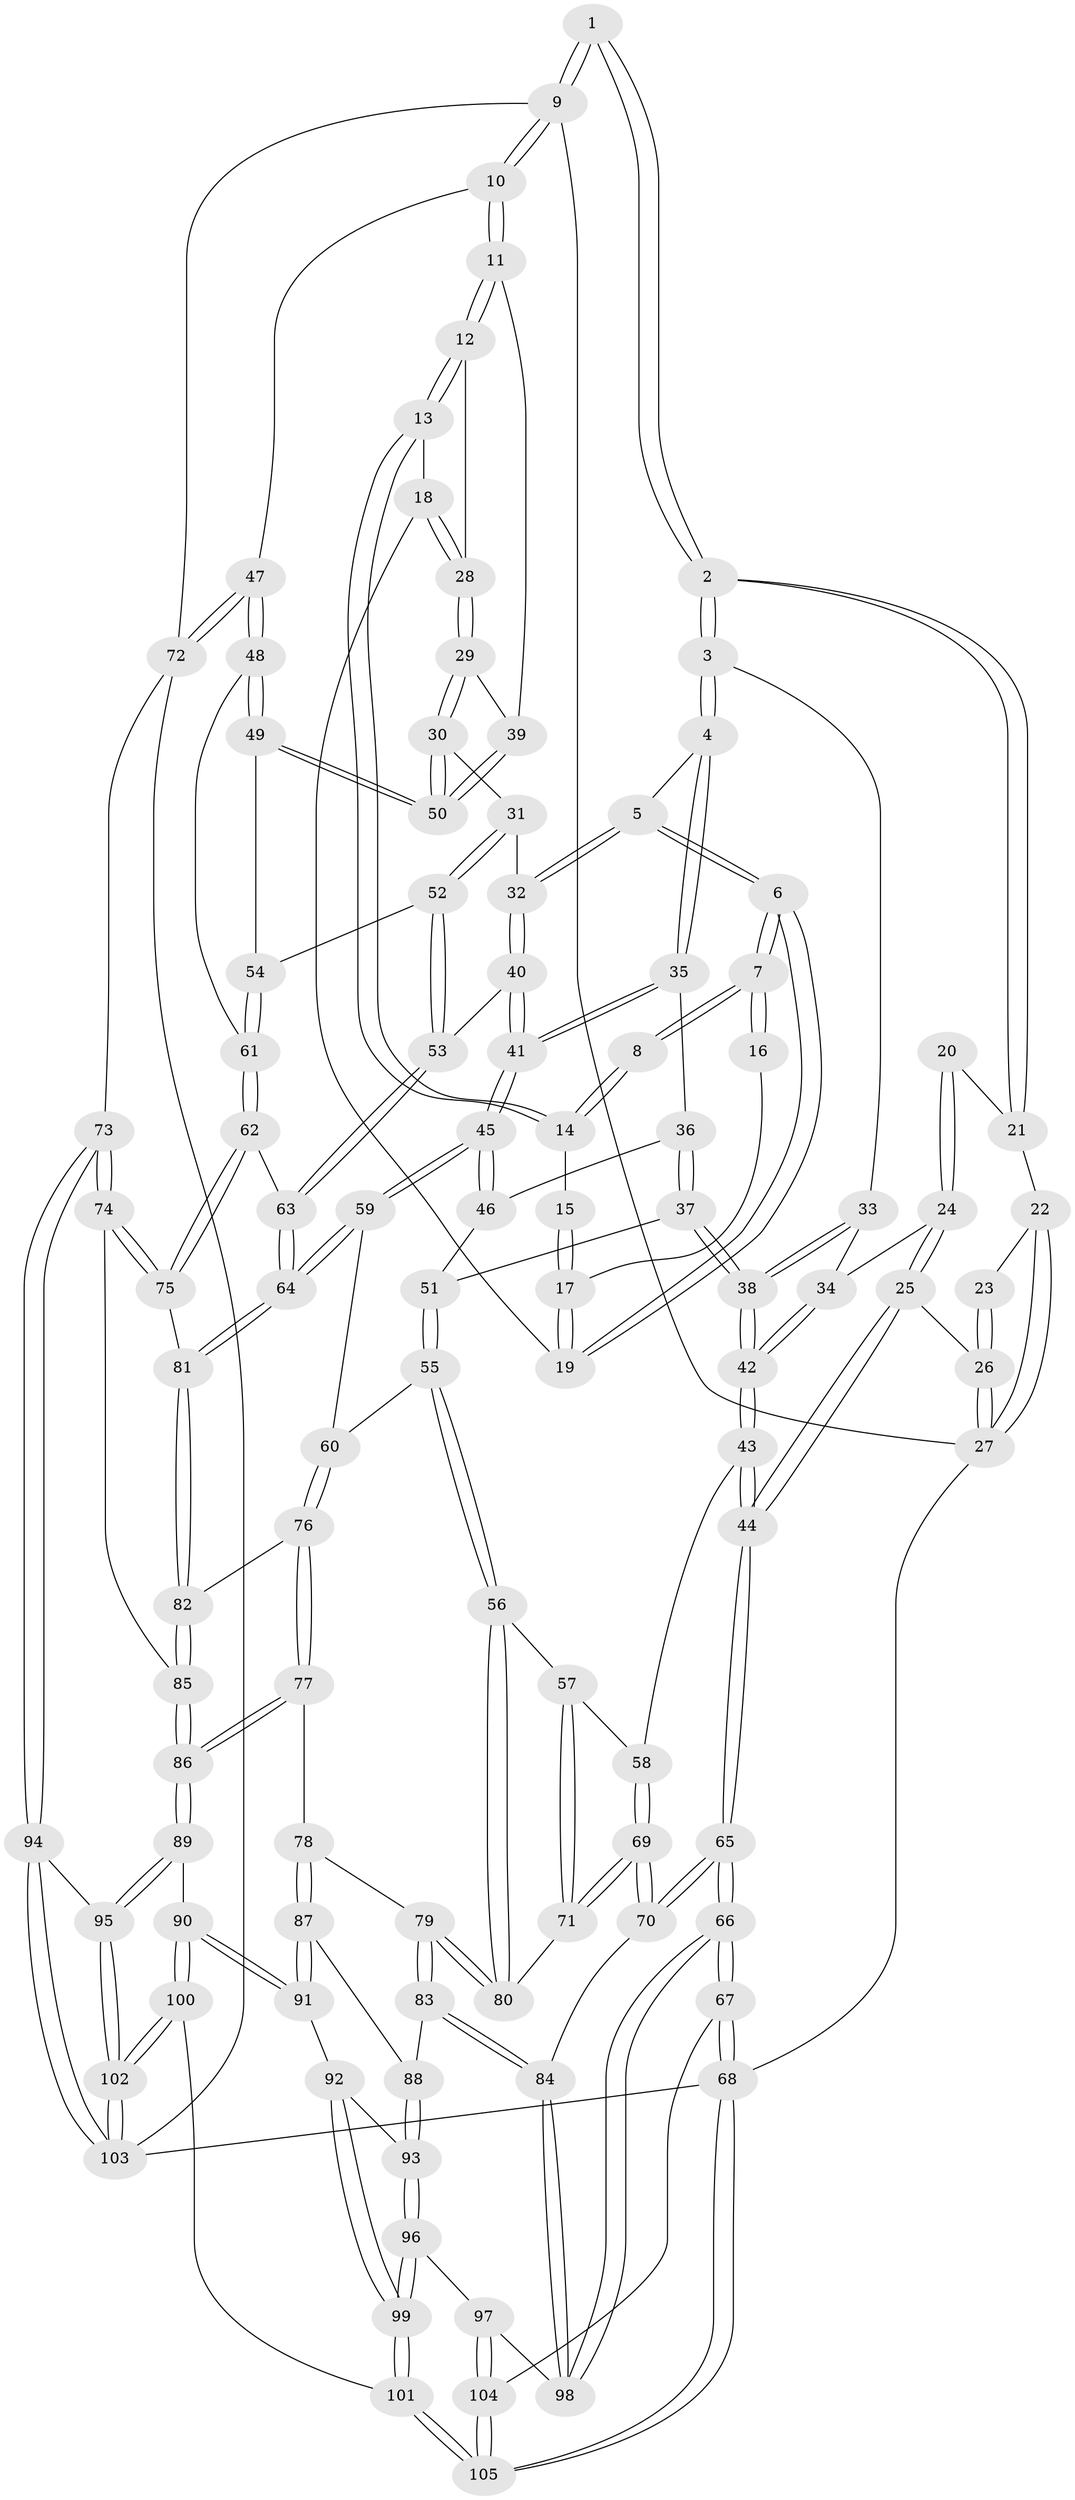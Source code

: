 // coarse degree distribution, {4: 0.2054794520547945, 5: 0.5753424657534246, 3: 0.0547945205479452, 2: 0.0136986301369863, 1: 0.0136986301369863, 6: 0.0684931506849315, 7: 0.0410958904109589, 8: 0.0273972602739726}
// Generated by graph-tools (version 1.1) at 2025/05/03/04/25 22:05:43]
// undirected, 105 vertices, 259 edges
graph export_dot {
graph [start="1"]
  node [color=gray90,style=filled];
  1 [pos="+0.8078765648275398+0"];
  2 [pos="+0.38913631270835747+0"];
  3 [pos="+0.3985386386726551+0"];
  4 [pos="+0.41978941191933733+0"];
  5 [pos="+0.6055974214404093+0.12040419234243797"];
  6 [pos="+0.6138209932145046+0.11666770920011858"];
  7 [pos="+0.6422384091403376+0.09633852994639323"];
  8 [pos="+0.7997604432917311+0"];
  9 [pos="+1+0"];
  10 [pos="+1+0.07609173305946276"];
  11 [pos="+0.9547665359166289+0.14138616820804645"];
  12 [pos="+0.8706316379078414+0.10033787136816169"];
  13 [pos="+0.8167453255835292+0.01620770067343456"];
  14 [pos="+0.8077254394312471+0"];
  15 [pos="+0.7974717273331465+0"];
  16 [pos="+0.7328966222269556+0.06141564403626328"];
  17 [pos="+0.7397172013082621+0.09232895408826389"];
  18 [pos="+0.7554756497249484+0.11059169508147723"];
  19 [pos="+0.742506690086009+0.10668936284277522"];
  20 [pos="+0.1155891900793207+0.07405608648385138"];
  21 [pos="+0.37564562020914477+0"];
  22 [pos="+0.3213873338340509+0"];
  23 [pos="+0.0775355696659999+0.04611357276282909"];
  24 [pos="+0.11692448000400318+0.15617399965943346"];
  25 [pos="+0+0.16258171613278594"];
  26 [pos="+0+0.06690478818521788"];
  27 [pos="+0+0"];
  28 [pos="+0.7800022020210368+0.16454984393323746"];
  29 [pos="+0.7626079943019459+0.20268791692390528"];
  30 [pos="+0.7520275847654386+0.2188915893849013"];
  31 [pos="+0.7384051281079402+0.22504285405943625"];
  32 [pos="+0.6158235430004888+0.15105317180710515"];
  33 [pos="+0.3345760843424447+0"];
  34 [pos="+0.13400346864722357+0.16310003301568882"];
  35 [pos="+0.40986343284882637+0.1274916464554737"];
  36 [pos="+0.36847179435501365+0.19927461890323173"];
  37 [pos="+0.2489699247336498+0.29952761855465015"];
  38 [pos="+0.21410763596661922+0.29445613063876136"];
  39 [pos="+0.9308786080848602+0.17460215303418386"];
  40 [pos="+0.5368389026829427+0.3404959504067129"];
  41 [pos="+0.517496651928143+0.3504005931985682"];
  42 [pos="+0.2064123472594097+0.2959268915570696"];
  43 [pos="+0.11150144681856766+0.39108970156105416"];
  44 [pos="+0+0.35877394256284084"];
  45 [pos="+0.5155328395367953+0.3527519322028866"];
  46 [pos="+0.38822747315118933+0.2706747676672186"];
  47 [pos="+1+0.5283774435762653"];
  48 [pos="+0.9198645930453113+0.4075095215672493"];
  49 [pos="+0.9000188410953947+0.3833802223906378"];
  50 [pos="+0.8794774247470802+0.2690762681440475"];
  51 [pos="+0.29610226936666756+0.3291560982008107"];
  52 [pos="+0.7181371295966055+0.3336883170533272"];
  53 [pos="+0.5960541418536142+0.34723804264387437"];
  54 [pos="+0.7207751408951469+0.33657531904790605"];
  55 [pos="+0.4126616368917824+0.43712250744209924"];
  56 [pos="+0.32061353785170693+0.5160589833205307"];
  57 [pos="+0.21531315358844352+0.46861198268120985"];
  58 [pos="+0.11408218569461277+0.3957461690658234"];
  59 [pos="+0.4738328806753303+0.4242047760747725"];
  60 [pos="+0.4366591261188781+0.4346441969701338"];
  61 [pos="+0.720817956620198+0.4800020879295526"];
  62 [pos="+0.7097174477352369+0.4986946668248173"];
  63 [pos="+0.6946179488821974+0.495695074133969"];
  64 [pos="+0.5429222009835442+0.5072415692779937"];
  65 [pos="+0+0.6686972877530167"];
  66 [pos="+0+0.9159800366670288"];
  67 [pos="+0+0.982928259378786"];
  68 [pos="+0+1"];
  69 [pos="+0.11825794299133172+0.6466278604776655"];
  70 [pos="+0.10213873390607903+0.6653936017212017"];
  71 [pos="+0.1749459654433978+0.6280995085113693"];
  72 [pos="+1+0.6469965414009257"];
  73 [pos="+0.9614093559829905+0.6917155103920685"];
  74 [pos="+0.8155552265350532+0.6493587730195913"];
  75 [pos="+0.7463716202638034+0.5910897762538867"];
  76 [pos="+0.4363716511877214+0.6400614703726539"];
  77 [pos="+0.38296992259783547+0.6684960515524838"];
  78 [pos="+0.37504071778968084+0.6700259991426234"];
  79 [pos="+0.32332395053798485+0.6399636477760022"];
  80 [pos="+0.3023637676482803+0.6081788296925232"];
  81 [pos="+0.5589704050379085+0.6286899874715721"];
  82 [pos="+0.5579305392517835+0.6313144185691646"];
  83 [pos="+0.22647925221726653+0.8074946220605175"];
  84 [pos="+0.18530006984932568+0.8243490602827629"];
  85 [pos="+0.5819308234779952+0.7757715627063905"];
  86 [pos="+0.5761843270749065+0.7941282407732908"];
  87 [pos="+0.3780769858422142+0.7270348557944896"];
  88 [pos="+0.30769589214807463+0.8114861664435072"];
  89 [pos="+0.5735932473017156+0.8154932213452097"];
  90 [pos="+0.5556586793334005+0.8246990810566914"];
  91 [pos="+0.4698909052944183+0.8474877355668754"];
  92 [pos="+0.45185659971744685+0.8612697978707259"];
  93 [pos="+0.3760348032453774+0.8592086694678138"];
  94 [pos="+0.822791668753986+0.8672125321535423"];
  95 [pos="+0.6513980438885706+0.8794673997912513"];
  96 [pos="+0.2992002246464301+0.9510573410830486"];
  97 [pos="+0.1845961663600287+0.8630568057258163"];
  98 [pos="+0.18089784095725012+0.8376714721521353"];
  99 [pos="+0.38309230983232+1"];
  100 [pos="+0.4854431249890726+1"];
  101 [pos="+0.3848120293128745+1"];
  102 [pos="+0.6369249951293111+1"];
  103 [pos="+0.9010320402436434+1"];
  104 [pos="+0.15166740285159835+0.9445898728770284"];
  105 [pos="+0.16304500159297444+1"];
  1 -- 2;
  1 -- 2;
  1 -- 9;
  1 -- 9;
  2 -- 3;
  2 -- 3;
  2 -- 21;
  2 -- 21;
  3 -- 4;
  3 -- 4;
  3 -- 33;
  4 -- 5;
  4 -- 35;
  4 -- 35;
  5 -- 6;
  5 -- 6;
  5 -- 32;
  5 -- 32;
  6 -- 7;
  6 -- 7;
  6 -- 19;
  6 -- 19;
  7 -- 8;
  7 -- 8;
  7 -- 16;
  7 -- 16;
  8 -- 14;
  8 -- 14;
  9 -- 10;
  9 -- 10;
  9 -- 27;
  9 -- 72;
  10 -- 11;
  10 -- 11;
  10 -- 47;
  11 -- 12;
  11 -- 12;
  11 -- 39;
  12 -- 13;
  12 -- 13;
  12 -- 28;
  13 -- 14;
  13 -- 14;
  13 -- 18;
  14 -- 15;
  15 -- 17;
  15 -- 17;
  16 -- 17;
  17 -- 19;
  17 -- 19;
  18 -- 19;
  18 -- 28;
  18 -- 28;
  20 -- 21;
  20 -- 24;
  20 -- 24;
  21 -- 22;
  22 -- 23;
  22 -- 27;
  22 -- 27;
  23 -- 26;
  23 -- 26;
  24 -- 25;
  24 -- 25;
  24 -- 34;
  25 -- 26;
  25 -- 44;
  25 -- 44;
  26 -- 27;
  26 -- 27;
  27 -- 68;
  28 -- 29;
  28 -- 29;
  29 -- 30;
  29 -- 30;
  29 -- 39;
  30 -- 31;
  30 -- 50;
  30 -- 50;
  31 -- 32;
  31 -- 52;
  31 -- 52;
  32 -- 40;
  32 -- 40;
  33 -- 34;
  33 -- 38;
  33 -- 38;
  34 -- 42;
  34 -- 42;
  35 -- 36;
  35 -- 41;
  35 -- 41;
  36 -- 37;
  36 -- 37;
  36 -- 46;
  37 -- 38;
  37 -- 38;
  37 -- 51;
  38 -- 42;
  38 -- 42;
  39 -- 50;
  39 -- 50;
  40 -- 41;
  40 -- 41;
  40 -- 53;
  41 -- 45;
  41 -- 45;
  42 -- 43;
  42 -- 43;
  43 -- 44;
  43 -- 44;
  43 -- 58;
  44 -- 65;
  44 -- 65;
  45 -- 46;
  45 -- 46;
  45 -- 59;
  45 -- 59;
  46 -- 51;
  47 -- 48;
  47 -- 48;
  47 -- 72;
  47 -- 72;
  48 -- 49;
  48 -- 49;
  48 -- 61;
  49 -- 50;
  49 -- 50;
  49 -- 54;
  51 -- 55;
  51 -- 55;
  52 -- 53;
  52 -- 53;
  52 -- 54;
  53 -- 63;
  53 -- 63;
  54 -- 61;
  54 -- 61;
  55 -- 56;
  55 -- 56;
  55 -- 60;
  56 -- 57;
  56 -- 80;
  56 -- 80;
  57 -- 58;
  57 -- 71;
  57 -- 71;
  58 -- 69;
  58 -- 69;
  59 -- 60;
  59 -- 64;
  59 -- 64;
  60 -- 76;
  60 -- 76;
  61 -- 62;
  61 -- 62;
  62 -- 63;
  62 -- 75;
  62 -- 75;
  63 -- 64;
  63 -- 64;
  64 -- 81;
  64 -- 81;
  65 -- 66;
  65 -- 66;
  65 -- 70;
  65 -- 70;
  66 -- 67;
  66 -- 67;
  66 -- 98;
  66 -- 98;
  67 -- 68;
  67 -- 68;
  67 -- 104;
  68 -- 103;
  68 -- 105;
  68 -- 105;
  69 -- 70;
  69 -- 70;
  69 -- 71;
  69 -- 71;
  70 -- 84;
  71 -- 80;
  72 -- 73;
  72 -- 103;
  73 -- 74;
  73 -- 74;
  73 -- 94;
  73 -- 94;
  74 -- 75;
  74 -- 75;
  74 -- 85;
  75 -- 81;
  76 -- 77;
  76 -- 77;
  76 -- 82;
  77 -- 78;
  77 -- 86;
  77 -- 86;
  78 -- 79;
  78 -- 87;
  78 -- 87;
  79 -- 80;
  79 -- 80;
  79 -- 83;
  79 -- 83;
  81 -- 82;
  81 -- 82;
  82 -- 85;
  82 -- 85;
  83 -- 84;
  83 -- 84;
  83 -- 88;
  84 -- 98;
  84 -- 98;
  85 -- 86;
  85 -- 86;
  86 -- 89;
  86 -- 89;
  87 -- 88;
  87 -- 91;
  87 -- 91;
  88 -- 93;
  88 -- 93;
  89 -- 90;
  89 -- 95;
  89 -- 95;
  90 -- 91;
  90 -- 91;
  90 -- 100;
  90 -- 100;
  91 -- 92;
  92 -- 93;
  92 -- 99;
  92 -- 99;
  93 -- 96;
  93 -- 96;
  94 -- 95;
  94 -- 103;
  94 -- 103;
  95 -- 102;
  95 -- 102;
  96 -- 97;
  96 -- 99;
  96 -- 99;
  97 -- 98;
  97 -- 104;
  97 -- 104;
  99 -- 101;
  99 -- 101;
  100 -- 101;
  100 -- 102;
  100 -- 102;
  101 -- 105;
  101 -- 105;
  102 -- 103;
  102 -- 103;
  104 -- 105;
  104 -- 105;
}
